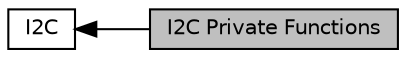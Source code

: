 digraph "I2C Private Functions"
{
  edge [fontname="Helvetica",fontsize="10",labelfontname="Helvetica",labelfontsize="10"];
  node [fontname="Helvetica",fontsize="10",shape=record];
  rankdir=LR;
  Node0 [label="I2C Private Functions",height=0.2,width=0.4,color="black", fillcolor="grey75", style="filled", fontcolor="black"];
  Node1 [label="I2C",height=0.2,width=0.4,color="black", fillcolor="white", style="filled",URL="$group___i2_c.html",tooltip="I2C HAL module driver. "];
  Node1->Node0 [shape=plaintext, dir="back", style="solid"];
}
